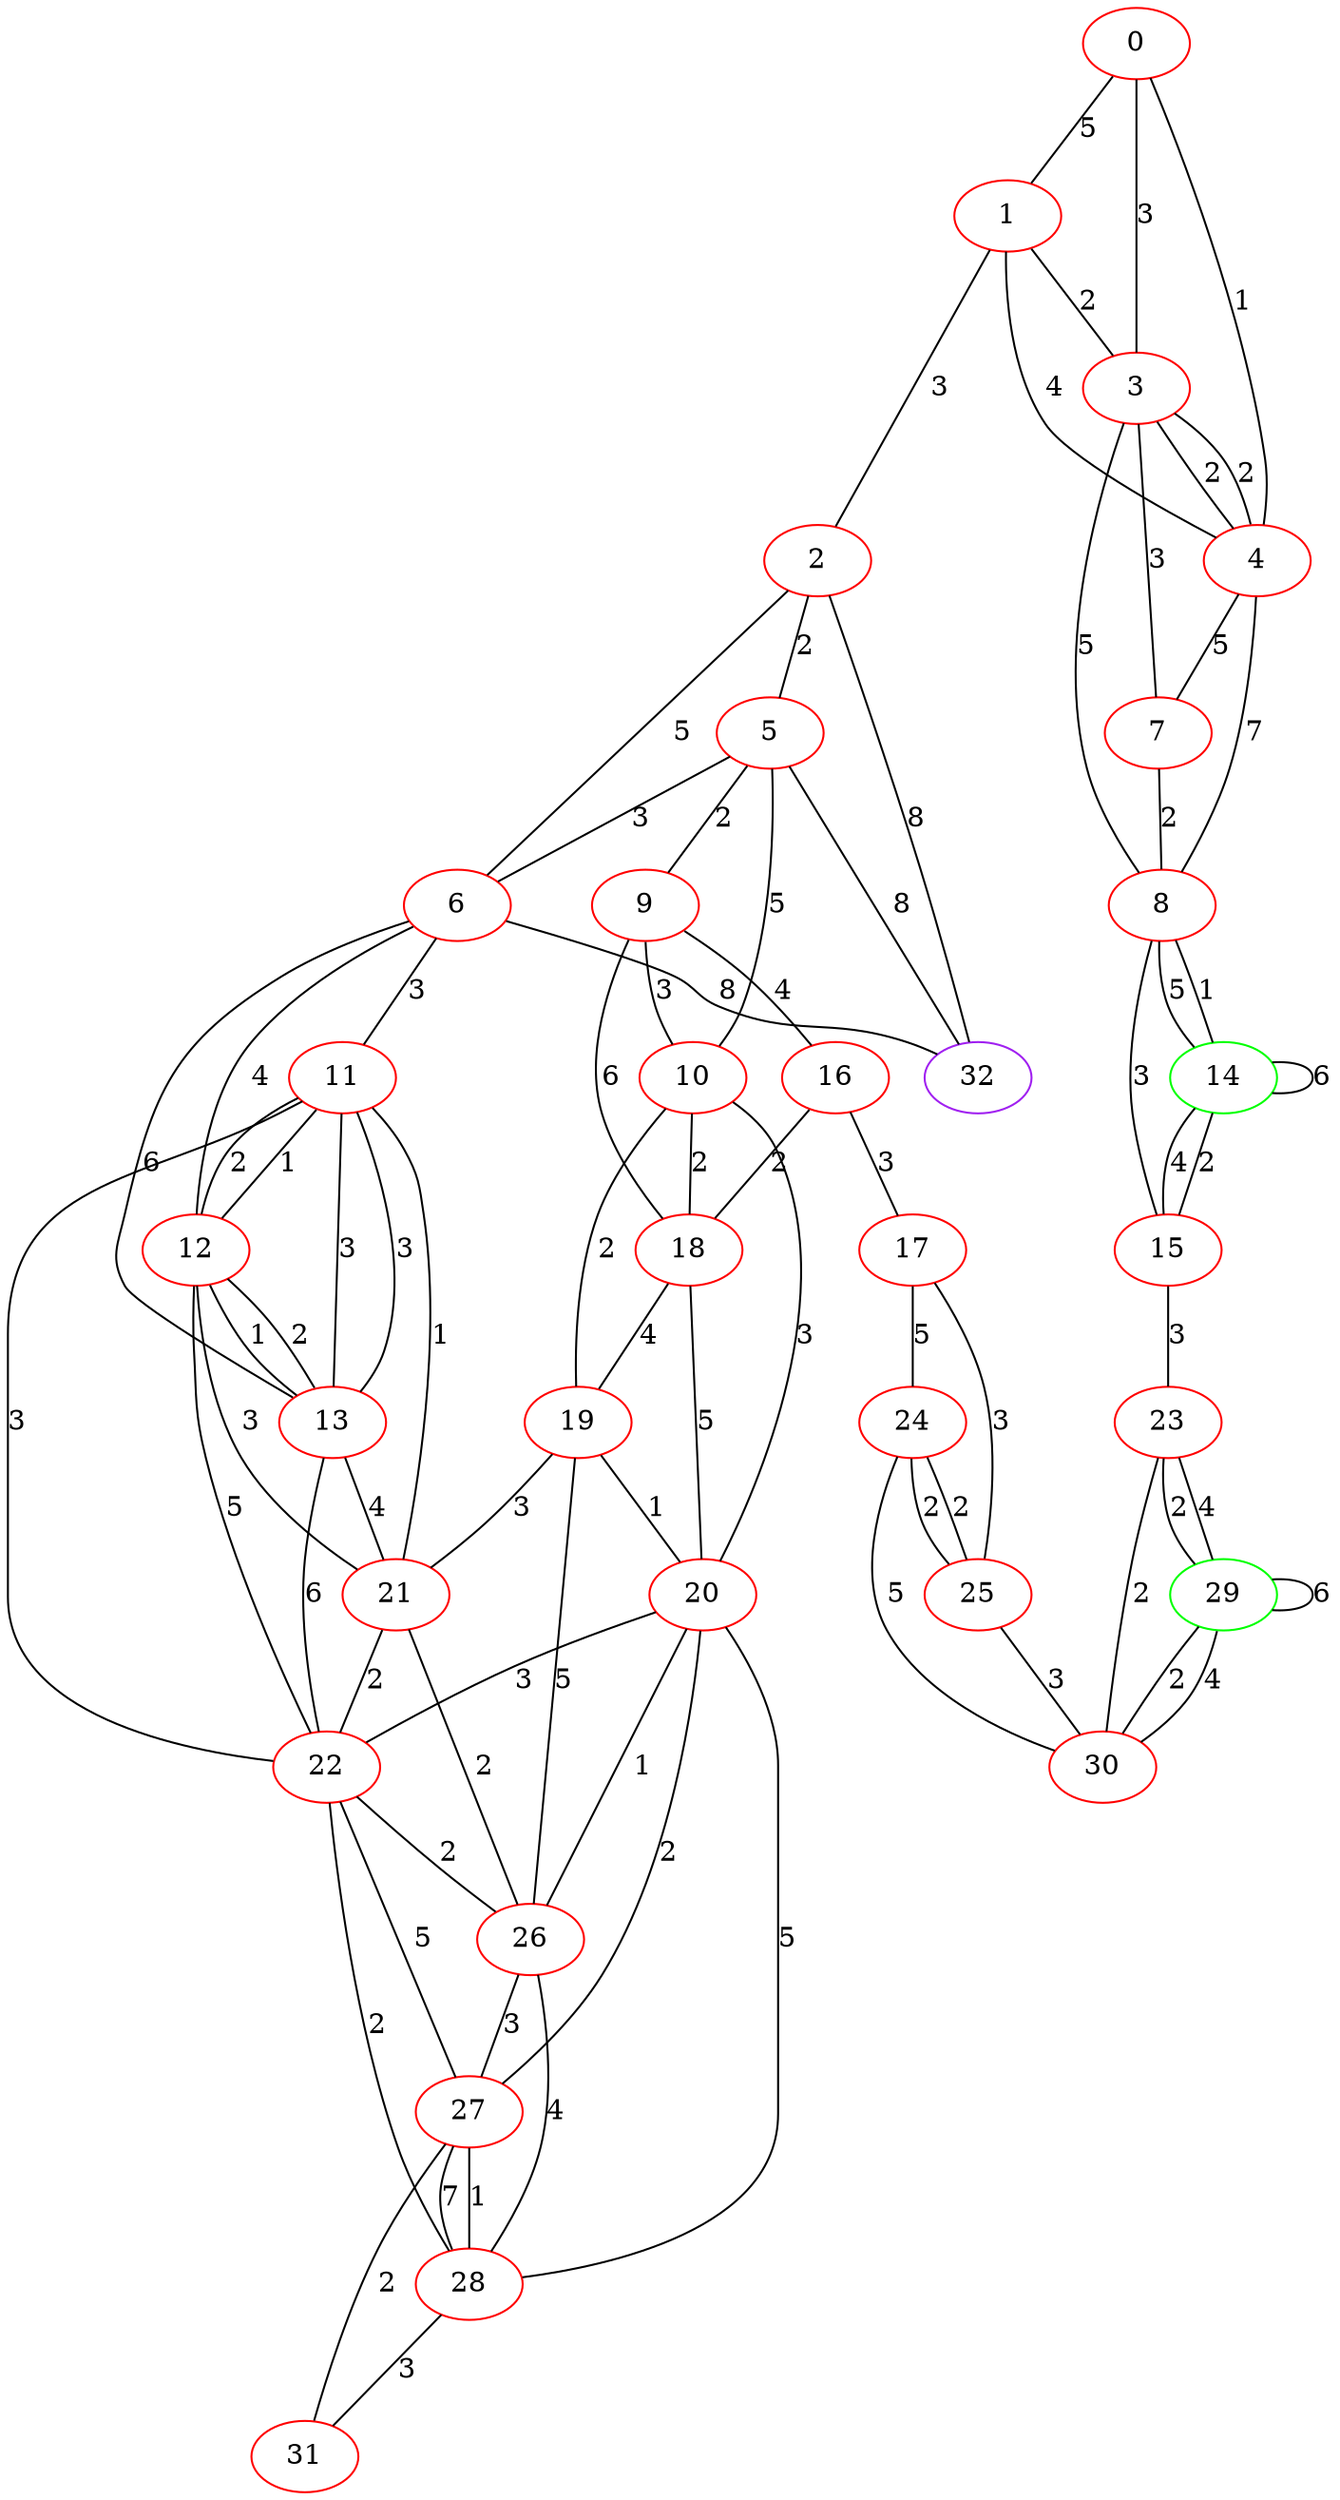 graph "" {
0 [color=red, weight=1];
1 [color=red, weight=1];
2 [color=red, weight=1];
3 [color=red, weight=1];
4 [color=red, weight=1];
5 [color=red, weight=1];
6 [color=red, weight=1];
7 [color=red, weight=1];
8 [color=red, weight=1];
9 [color=red, weight=1];
10 [color=red, weight=1];
11 [color=red, weight=1];
12 [color=red, weight=1];
13 [color=red, weight=1];
14 [color=green, weight=2];
15 [color=red, weight=1];
16 [color=red, weight=1];
17 [color=red, weight=1];
18 [color=red, weight=1];
19 [color=red, weight=1];
20 [color=red, weight=1];
21 [color=red, weight=1];
22 [color=red, weight=1];
23 [color=red, weight=1];
24 [color=red, weight=1];
25 [color=red, weight=1];
26 [color=red, weight=1];
27 [color=red, weight=1];
28 [color=red, weight=1];
29 [color=green, weight=2];
30 [color=red, weight=1];
31 [color=red, weight=1];
32 [color=purple, weight=4];
0 -- 1  [key=0, label=5];
0 -- 3  [key=0, label=3];
0 -- 4  [key=0, label=1];
1 -- 2  [key=0, label=3];
1 -- 3  [key=0, label=2];
1 -- 4  [key=0, label=4];
2 -- 32  [key=0, label=8];
2 -- 5  [key=0, label=2];
2 -- 6  [key=0, label=5];
3 -- 4  [key=0, label=2];
3 -- 4  [key=1, label=2];
3 -- 8  [key=0, label=5];
3 -- 7  [key=0, label=3];
4 -- 8  [key=0, label=7];
4 -- 7  [key=0, label=5];
5 -- 32  [key=0, label=8];
5 -- 9  [key=0, label=2];
5 -- 10  [key=0, label=5];
5 -- 6  [key=0, label=3];
6 -- 32  [key=0, label=8];
6 -- 11  [key=0, label=3];
6 -- 12  [key=0, label=4];
6 -- 13  [key=0, label=6];
7 -- 8  [key=0, label=2];
8 -- 15  [key=0, label=3];
8 -- 14  [key=0, label=1];
8 -- 14  [key=1, label=5];
9 -- 16  [key=0, label=4];
9 -- 10  [key=0, label=3];
9 -- 18  [key=0, label=6];
10 -- 18  [key=0, label=2];
10 -- 19  [key=0, label=2];
10 -- 20  [key=0, label=3];
11 -- 12  [key=0, label=2];
11 -- 12  [key=1, label=1];
11 -- 13  [key=0, label=3];
11 -- 13  [key=1, label=3];
11 -- 22  [key=0, label=3];
11 -- 21  [key=0, label=1];
12 -- 13  [key=0, label=1];
12 -- 13  [key=1, label=2];
12 -- 22  [key=0, label=5];
12 -- 21  [key=0, label=3];
13 -- 21  [key=0, label=4];
13 -- 22  [key=0, label=6];
14 -- 14  [key=0, label=6];
14 -- 15  [key=0, label=4];
14 -- 15  [key=1, label=2];
15 -- 23  [key=0, label=3];
16 -- 17  [key=0, label=3];
16 -- 18  [key=0, label=2];
17 -- 24  [key=0, label=5];
17 -- 25  [key=0, label=3];
18 -- 19  [key=0, label=4];
18 -- 20  [key=0, label=5];
19 -- 26  [key=0, label=5];
19 -- 20  [key=0, label=1];
19 -- 21  [key=0, label=3];
20 -- 22  [key=0, label=3];
20 -- 26  [key=0, label=1];
20 -- 27  [key=0, label=2];
20 -- 28  [key=0, label=5];
21 -- 22  [key=0, label=2];
21 -- 26  [key=0, label=2];
22 -- 26  [key=0, label=2];
22 -- 27  [key=0, label=5];
22 -- 28  [key=0, label=2];
23 -- 29  [key=0, label=2];
23 -- 29  [key=1, label=4];
23 -- 30  [key=0, label=2];
24 -- 30  [key=0, label=5];
24 -- 25  [key=0, label=2];
24 -- 25  [key=1, label=2];
25 -- 30  [key=0, label=3];
26 -- 27  [key=0, label=3];
26 -- 28  [key=0, label=4];
27 -- 28  [key=0, label=1];
27 -- 28  [key=1, label=7];
27 -- 31  [key=0, label=2];
28 -- 31  [key=0, label=3];
29 -- 29  [key=0, label=6];
29 -- 30  [key=0, label=4];
29 -- 30  [key=1, label=2];
}

